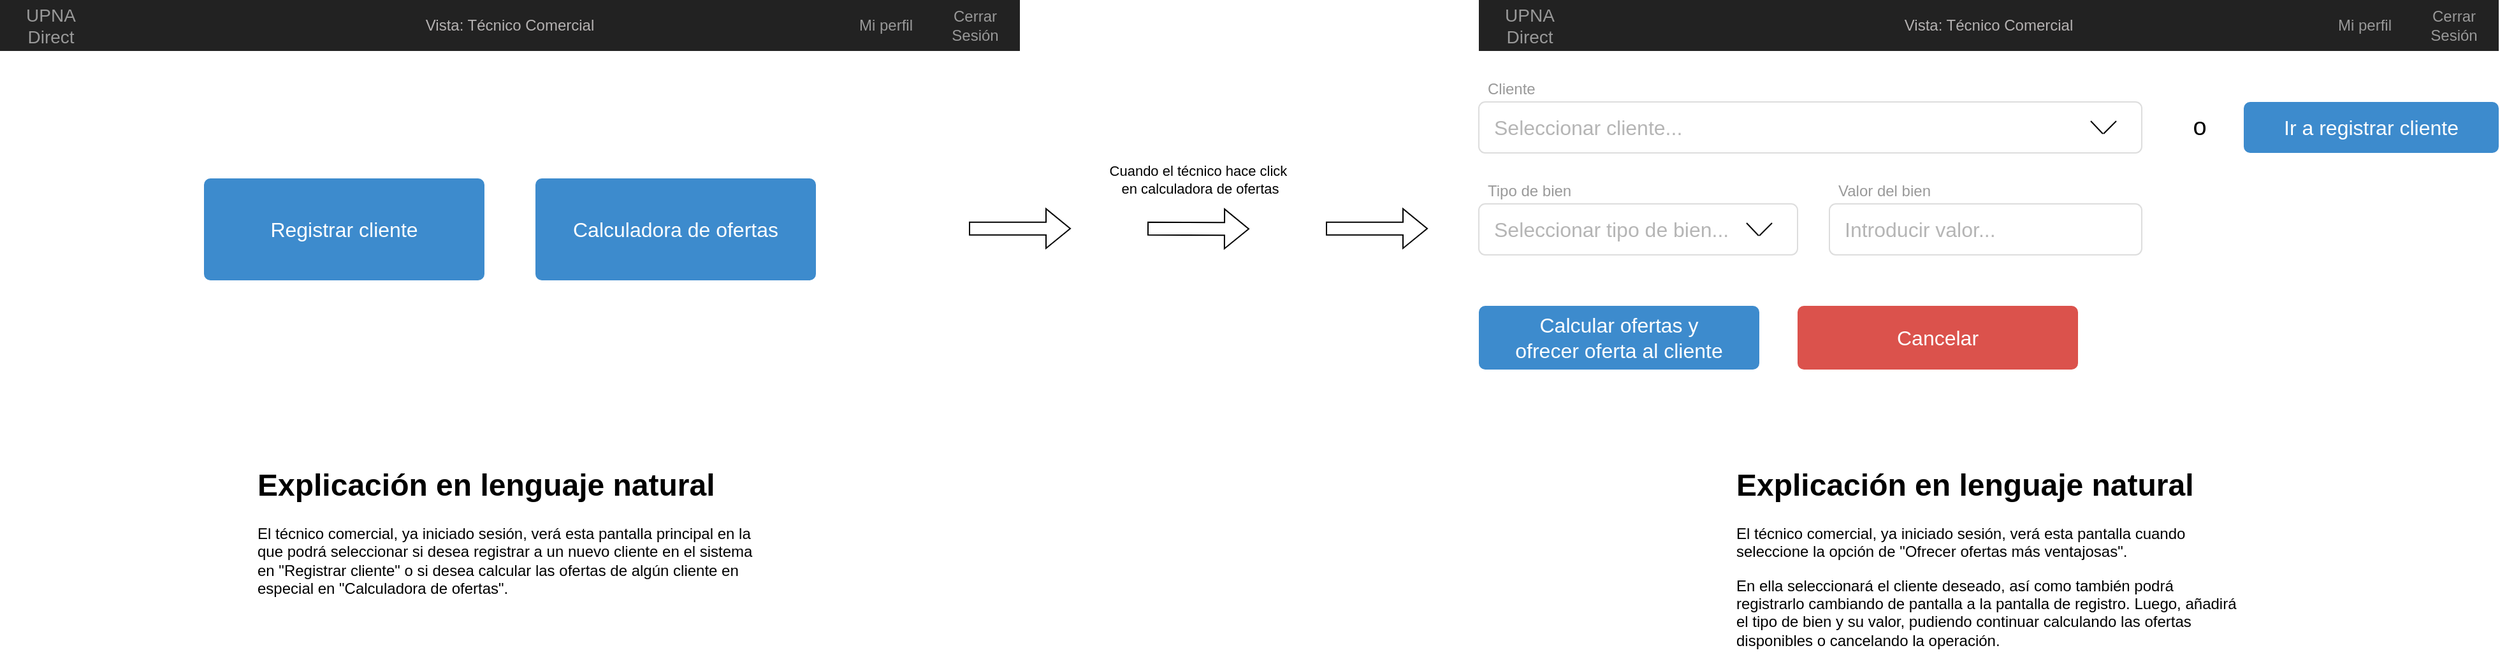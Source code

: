 <mxfile version="25.0.1">
  <diagram name="Page-1" id="c9db0220-8083-56f3-ca83-edcdcd058819">
    <mxGraphModel dx="2289" dy="629" grid="1" gridSize="10" guides="1" tooltips="1" connect="1" arrows="1" fold="1" page="1" pageScale="1.5" pageWidth="826" pageHeight="1169" background="none" math="0" shadow="0">
      <root>
        <mxCell id="0" style=";html=1;" />
        <mxCell id="1" style=";html=1;" parent="0" />
        <mxCell id="3d76a8aef4d5c911-1" value="&lt;font color=&quot;#b5b2b2&quot;&gt;Vista: Técnico Comercial&lt;/font&gt;" style="html=1;shadow=0;dashed=0;shape=mxgraph.bootstrap.rect;fillColor=#222222;strokeColor=none;whiteSpace=wrap;rounded=0;fontSize=12;fontColor=#000000;align=center;" parent="1" vertex="1">
          <mxGeometry x="40" y="70" width="800" height="40" as="geometry" />
        </mxCell>
        <mxCell id="3d76a8aef4d5c911-2" value="UPNA Direct" style="html=1;shadow=0;dashed=0;fillColor=none;strokeColor=none;shape=mxgraph.bootstrap.rect;fontColor=#999999;fontSize=14;whiteSpace=wrap;" parent="3d76a8aef4d5c911-1" vertex="1">
          <mxGeometry width="80" height="40" as="geometry" />
        </mxCell>
        <mxCell id="3d76a8aef4d5c911-9" value="Mi perfil" style="html=1;shadow=0;dashed=0;fillColor=none;strokeColor=none;shape=mxgraph.bootstrap.rect;fontColor=#999999;whiteSpace=wrap;" parent="3d76a8aef4d5c911-1" vertex="1">
          <mxGeometry x="660" width="70" height="40" as="geometry" />
        </mxCell>
        <mxCell id="3d76a8aef4d5c911-10" value="Cerrar Sesión" style="html=1;shadow=0;dashed=0;fillColor=none;strokeColor=none;shape=mxgraph.bootstrap.rect;fontColor=#999999;whiteSpace=wrap;" parent="3d76a8aef4d5c911-1" vertex="1">
          <mxGeometry x="730" width="70" height="40" as="geometry" />
        </mxCell>
        <mxCell id="3d76a8aef4d5c911-17" value="Cliente" style="html=1;shadow=0;dashed=0;shape=mxgraph.bootstrap.rect;strokeColor=none;fillColor=none;fontColor=#999999;align=left;spacingLeft=5;whiteSpace=wrap;rounded=0;" parent="1" vertex="1">
          <mxGeometry x="40" y="130" width="200" height="20" as="geometry" />
        </mxCell>
        <mxCell id="3d76a8aef4d5c911-18" value="Seleccionar cliente..." style="html=1;shadow=0;dashed=0;shape=mxgraph.bootstrap.rrect;rSize=5;strokeColor=#dddddd;;align=left;spacingLeft=10;fontSize=16;whiteSpace=wrap;rounded=0;fontColor=#B5B5B5;" parent="1" vertex="1">
          <mxGeometry x="40" y="150" width="520" height="40" as="geometry" />
        </mxCell>
        <mxCell id="3d76a8aef4d5c911-19" value="Tipo de bien" style="html=1;shadow=0;dashed=0;shape=mxgraph.bootstrap.rect;strokeColor=none;fillColor=none;fontColor=#999999;align=left;spacingLeft=5;whiteSpace=wrap;rounded=0;" parent="1" vertex="1">
          <mxGeometry x="40" y="210" width="200" height="20" as="geometry" />
        </mxCell>
        <mxCell id="3d76a8aef4d5c911-20" value="Seleccionar tipo de bien..." style="html=1;shadow=0;dashed=0;shape=mxgraph.bootstrap.rrect;rSize=5;strokeColor=#dddddd;align=left;spacingLeft=10;fontSize=16;whiteSpace=wrap;rounded=0;fontColor=#B5B5B5;" parent="1" vertex="1">
          <mxGeometry x="40" y="230" width="250" height="40" as="geometry" />
        </mxCell>
        <mxCell id="3d76a8aef4d5c911-51" value="Calcular ofertas y&lt;div&gt;&lt;span style=&quot;background-color: initial;&quot;&gt;ofrecer oferta al cliente&lt;/span&gt;&lt;/div&gt;" style="html=1;shadow=0;dashed=0;shape=mxgraph.bootstrap.rrect;align=center;rSize=5;strokeColor=none;fillColor=#3D8BCD;fontColor=#ffffff;fontSize=16;whiteSpace=wrap;rounded=0;" parent="1" vertex="1">
          <mxGeometry x="40" y="310" width="220" height="50" as="geometry" />
        </mxCell>
        <mxCell id="3d76a8aef4d5c911-53" value="Cancelar" style="html=1;shadow=0;dashed=0;shape=mxgraph.bootstrap.rrect;align=center;rSize=5;strokeColor=none;fillColor=#DB524C;fontColor=#ffffff;fontSize=16;whiteSpace=wrap;rounded=0;" parent="1" vertex="1">
          <mxGeometry x="290" y="310" width="220" height="50" as="geometry" />
        </mxCell>
        <mxCell id="iiqKpKxYsHtYX_oPEJbt-1" value="Valor del bien" style="html=1;shadow=0;dashed=0;shape=mxgraph.bootstrap.rect;strokeColor=none;fillColor=none;fontColor=#999999;align=left;spacingLeft=5;whiteSpace=wrap;rounded=0;" parent="1" vertex="1">
          <mxGeometry x="315" y="210" width="200" height="20" as="geometry" />
        </mxCell>
        <mxCell id="iiqKpKxYsHtYX_oPEJbt-2" value="Introducir valor..." style="html=1;shadow=0;dashed=0;shape=mxgraph.bootstrap.rrect;rSize=5;strokeColor=#dddddd;align=left;spacingLeft=10;fontSize=16;whiteSpace=wrap;rounded=0;fontColor=#B5B5B5;" parent="1" vertex="1">
          <mxGeometry x="315" y="230" width="245" height="40" as="geometry" />
        </mxCell>
        <mxCell id="iiqKpKxYsHtYX_oPEJbt-3" value="&lt;div style=&quot;&quot;&gt;&lt;span style=&quot;background-color: initial;&quot;&gt;&lt;font style=&quot;font-size: 19px;&quot;&gt;o&lt;/font&gt;&lt;/span&gt;&lt;/div&gt;" style="text;html=1;align=center;verticalAlign=middle;resizable=0;points=[];autosize=1;strokeColor=none;fillColor=none;" parent="1" vertex="1">
          <mxGeometry x="590" y="150" width="30" height="40" as="geometry" />
        </mxCell>
        <mxCell id="iiqKpKxYsHtYX_oPEJbt-4" value="Ir a registrar cliente" style="html=1;shadow=0;dashed=0;shape=mxgraph.bootstrap.rrect;align=center;rSize=5;strokeColor=none;fillColor=#3D8BCD;fontColor=#ffffff;fontSize=16;whiteSpace=wrap;rounded=0;" parent="1" vertex="1">
          <mxGeometry x="640" y="150" width="200" height="40" as="geometry" />
        </mxCell>
        <mxCell id="iiqKpKxYsHtYX_oPEJbt-5" value="" style="endArrow=none;html=1;rounded=0;" parent="1" edge="1">
          <mxGeometry width="50" height="50" relative="1" as="geometry">
            <mxPoint x="530" y="175" as="sourcePoint" />
            <mxPoint x="540" y="165" as="targetPoint" />
          </mxGeometry>
        </mxCell>
        <mxCell id="iiqKpKxYsHtYX_oPEJbt-7" value="" style="endArrow=none;html=1;rounded=0;" parent="1" edge="1">
          <mxGeometry width="50" height="50" relative="1" as="geometry">
            <mxPoint x="529.5" y="175" as="sourcePoint" />
            <mxPoint x="520" y="165" as="targetPoint" />
          </mxGeometry>
        </mxCell>
        <mxCell id="iiqKpKxYsHtYX_oPEJbt-8" value="" style="endArrow=none;html=1;rounded=0;" parent="1" edge="1">
          <mxGeometry width="50" height="50" relative="1" as="geometry">
            <mxPoint x="260" y="255" as="sourcePoint" />
            <mxPoint x="270" y="245" as="targetPoint" />
          </mxGeometry>
        </mxCell>
        <mxCell id="iiqKpKxYsHtYX_oPEJbt-9" value="" style="endArrow=none;html=1;rounded=0;" parent="1" edge="1">
          <mxGeometry width="50" height="50" relative="1" as="geometry">
            <mxPoint x="259.5" y="255" as="sourcePoint" />
            <mxPoint x="250" y="245" as="targetPoint" />
          </mxGeometry>
        </mxCell>
        <mxCell id="EkoY1V8Vv62gkkFtOxhV-3" value="&lt;h1 style=&quot;margin-top: 0px;&quot;&gt;Explicación en lenguaje natural&lt;/h1&gt;&lt;p&gt;El técnico comercial, ya iniciado sesión, verá esta pantalla cuando seleccione la opción de &quot;Ofrecer ofertas más ventajosas&quot;.&amp;nbsp;&lt;/p&gt;&lt;p&gt;En ella seleccionará el cliente deseado, así como también podrá registrarlo cambiando de pantalla a la pantalla de registro. Luego, añadirá el tipo de bien y su valor, pudiendo continuar calculando las ofertas disponibles o cancelando la operación.&lt;/p&gt;" style="text;html=1;whiteSpace=wrap;overflow=hidden;rounded=0;" parent="1" vertex="1">
          <mxGeometry x="240" y="430" width="400" height="150" as="geometry" />
        </mxCell>
        <mxCell id="EkoY1V8Vv62gkkFtOxhV-4" value="&lt;font color=&quot;#b5b2b2&quot;&gt;Vista: Técnico Comercial&lt;/font&gt;" style="html=1;shadow=0;dashed=0;shape=mxgraph.bootstrap.rect;fillColor=#222222;strokeColor=none;whiteSpace=wrap;rounded=0;fontSize=12;fontColor=#000000;align=center;" parent="1" vertex="1">
          <mxGeometry x="-1120" y="70" width="800" height="40" as="geometry" />
        </mxCell>
        <mxCell id="EkoY1V8Vv62gkkFtOxhV-5" value="UPNA Direct" style="html=1;shadow=0;dashed=0;fillColor=none;strokeColor=none;shape=mxgraph.bootstrap.rect;fontColor=#999999;fontSize=14;whiteSpace=wrap;" parent="EkoY1V8Vv62gkkFtOxhV-4" vertex="1">
          <mxGeometry width="80" height="40" as="geometry" />
        </mxCell>
        <mxCell id="EkoY1V8Vv62gkkFtOxhV-6" value="Mi perfil" style="html=1;shadow=0;dashed=0;fillColor=none;strokeColor=none;shape=mxgraph.bootstrap.rect;fontColor=#999999;whiteSpace=wrap;" parent="EkoY1V8Vv62gkkFtOxhV-4" vertex="1">
          <mxGeometry x="660" width="70" height="40" as="geometry" />
        </mxCell>
        <mxCell id="EkoY1V8Vv62gkkFtOxhV-7" value="Cerrar Sesión" style="html=1;shadow=0;dashed=0;fillColor=none;strokeColor=none;shape=mxgraph.bootstrap.rect;fontColor=#999999;whiteSpace=wrap;" parent="EkoY1V8Vv62gkkFtOxhV-4" vertex="1">
          <mxGeometry x="730" width="70" height="40" as="geometry" />
        </mxCell>
        <mxCell id="EkoY1V8Vv62gkkFtOxhV-12" value="Calculadora de ofertas" style="html=1;shadow=0;dashed=0;shape=mxgraph.bootstrap.rrect;align=center;rSize=5;strokeColor=none;fillColor=#3D8BCD;fontColor=#ffffff;fontSize=16;whiteSpace=wrap;rounded=0;" parent="1" vertex="1">
          <mxGeometry x="-700" y="210" width="220" height="80" as="geometry" />
        </mxCell>
        <mxCell id="EkoY1V8Vv62gkkFtOxhV-22" value="&lt;h1 style=&quot;margin-top: 0px;&quot;&gt;Explicación en lenguaje natural&lt;/h1&gt;&lt;p&gt;El técnico comercial, ya iniciado sesión, verá esta pantalla principal en la que podrá seleccionar si desea registrar a un nuevo cliente en el sistema en &quot;Registrar cliente&quot; o si desea cal&lt;span style=&quot;background-color: initial;&quot;&gt;cular las ofertas de algún cliente en especial en &quot;Calculadora de ofertas&quot;.&lt;/span&gt;&lt;/p&gt;" style="text;html=1;whiteSpace=wrap;overflow=hidden;rounded=0;" parent="1" vertex="1">
          <mxGeometry x="-920" y="430" width="400" height="120" as="geometry" />
        </mxCell>
        <mxCell id="EkoY1V8Vv62gkkFtOxhV-24" value="Registrar cliente" style="html=1;shadow=0;dashed=0;shape=mxgraph.bootstrap.rrect;align=center;rSize=5;strokeColor=none;fillColor=#3D8BCD;fontColor=#ffffff;fontSize=16;whiteSpace=wrap;rounded=0;" parent="1" vertex="1">
          <mxGeometry x="-960" y="210" width="220" height="80" as="geometry" />
        </mxCell>
        <mxCell id="EkoY1V8Vv62gkkFtOxhV-25" value="" style="shape=flexArrow;endArrow=classic;html=1;rounded=0;" parent="1" edge="1">
          <mxGeometry width="50" height="50" relative="1" as="geometry">
            <mxPoint x="-220" y="249.33" as="sourcePoint" />
            <mxPoint x="-140" y="249.66" as="targetPoint" />
          </mxGeometry>
        </mxCell>
        <mxCell id="EkoY1V8Vv62gkkFtOxhV-26" value="Cuando el técnico hace click&amp;nbsp;&lt;div&gt;en calculadora de ofertas&lt;/div&gt;" style="edgeLabel;html=1;align=center;verticalAlign=middle;resizable=0;points=[];" parent="EkoY1V8Vv62gkkFtOxhV-25" vertex="1" connectable="0">
          <mxGeometry x="-0.452" y="-2" relative="1" as="geometry">
            <mxPoint x="19" y="-41" as="offset" />
          </mxGeometry>
        </mxCell>
        <mxCell id="zeMSYNJlxTaNWWyOrlOi-1" value="" style="shape=flexArrow;endArrow=classic;html=1;rounded=0;" parent="1" edge="1">
          <mxGeometry width="50" height="50" relative="1" as="geometry">
            <mxPoint x="-360" y="249.33" as="sourcePoint" />
            <mxPoint x="-280" y="249.33" as="targetPoint" />
          </mxGeometry>
        </mxCell>
        <mxCell id="zeMSYNJlxTaNWWyOrlOi-2" value="" style="shape=flexArrow;endArrow=classic;html=1;rounded=0;" parent="1" edge="1">
          <mxGeometry width="50" height="50" relative="1" as="geometry">
            <mxPoint x="-80" y="249.33" as="sourcePoint" />
            <mxPoint y="249.33" as="targetPoint" />
          </mxGeometry>
        </mxCell>
      </root>
    </mxGraphModel>
  </diagram>
</mxfile>
